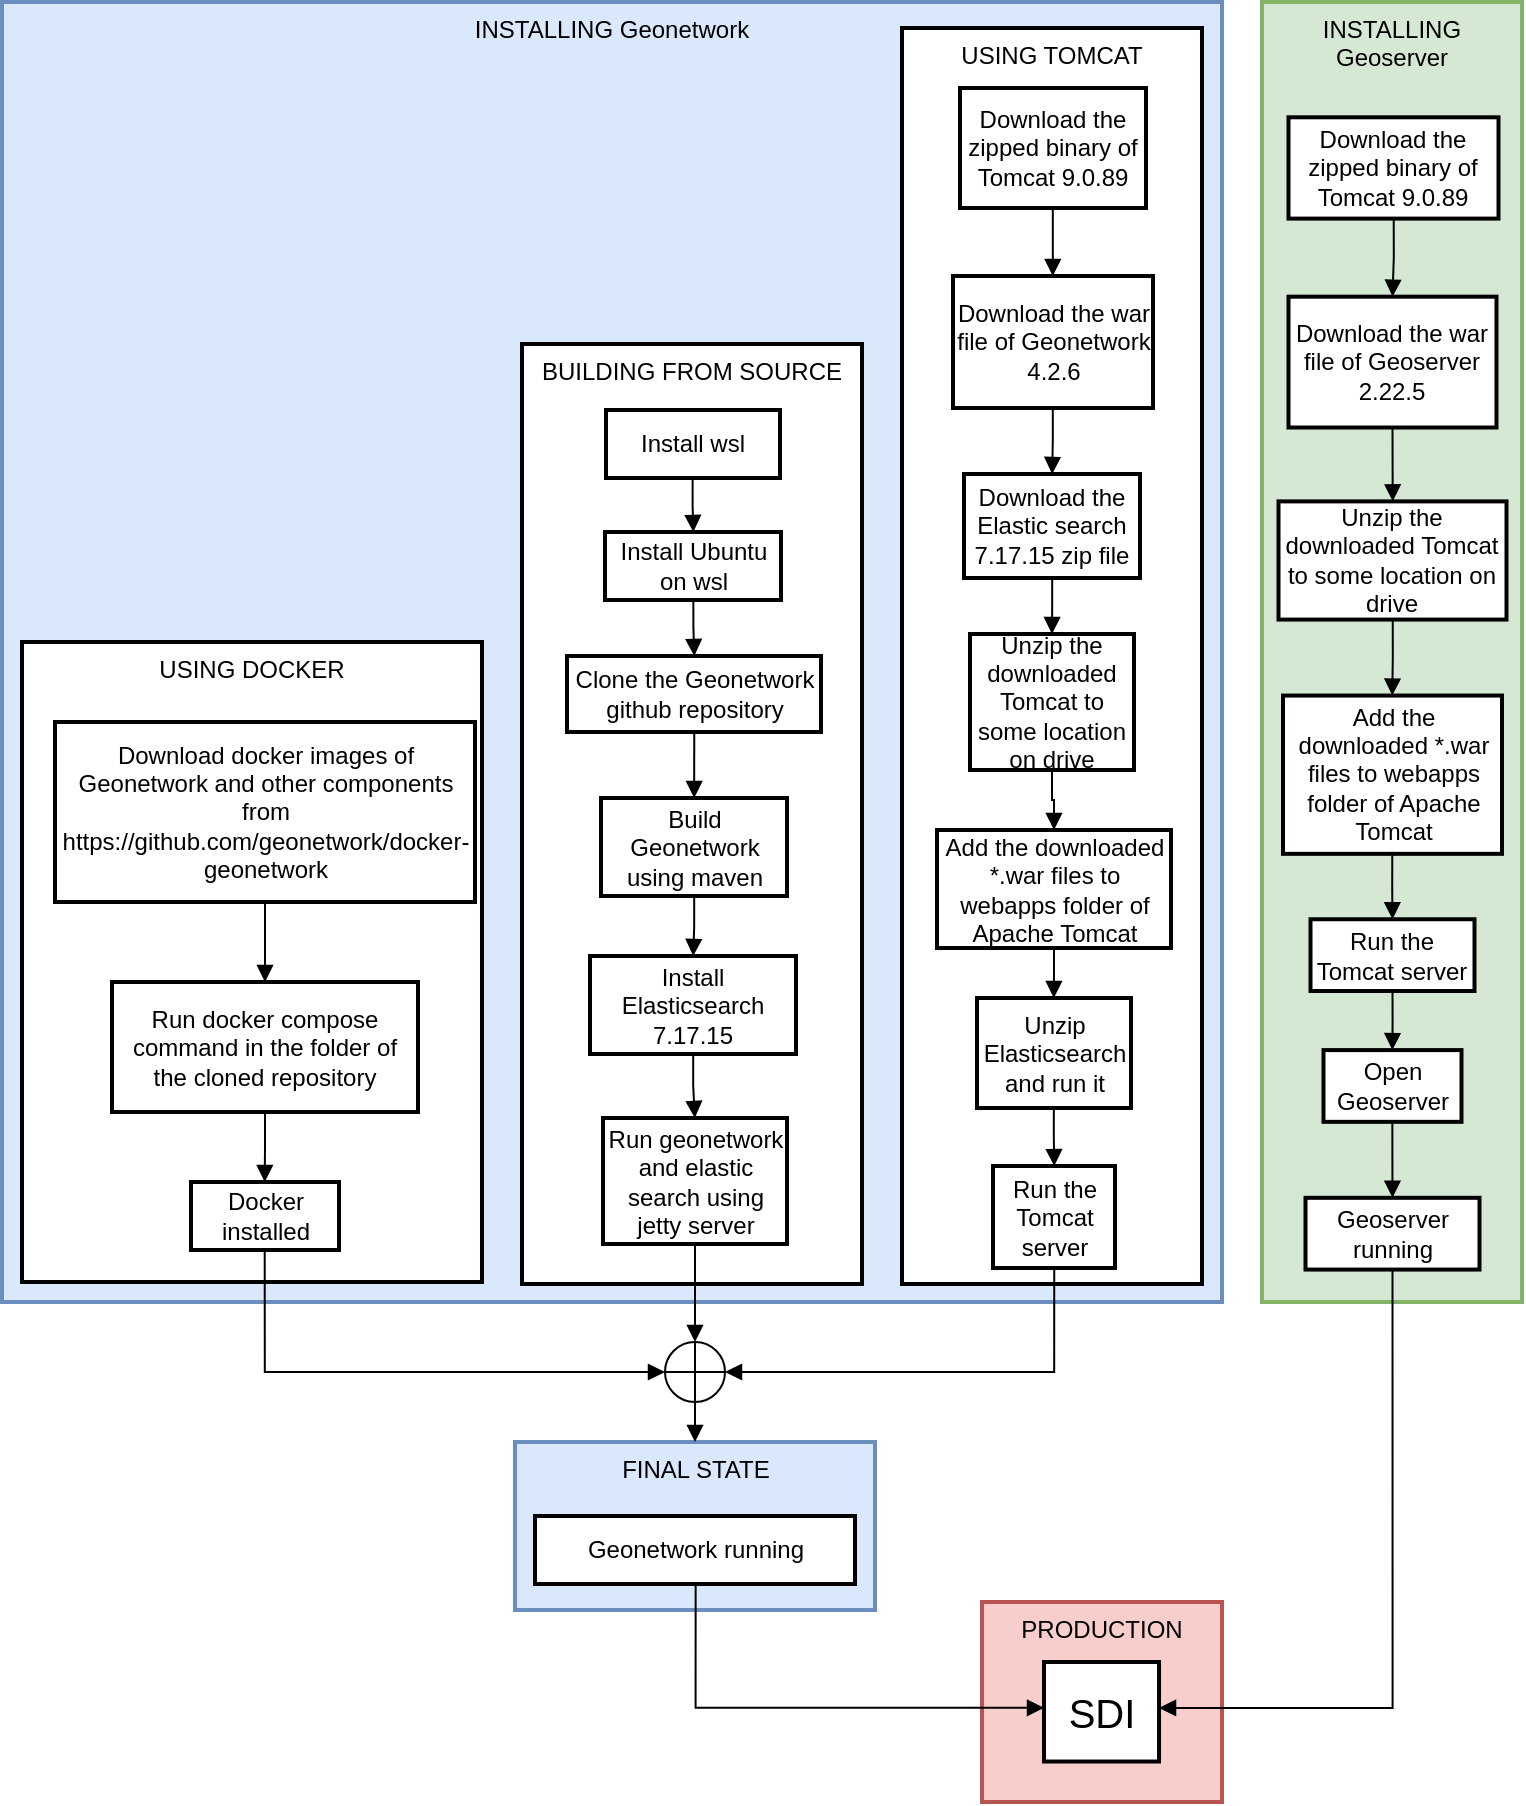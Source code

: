 <mxfile version="24.5.2" type="device">
  <diagram name="Page-1" id="isXZhm8HFzHV02_bONOq">
    <mxGraphModel dx="2868" dy="1476" grid="1" gridSize="10" guides="1" tooltips="1" connect="1" arrows="1" fold="1" page="1" pageScale="1" pageWidth="827" pageHeight="1169" background="none" math="0" shadow="0">
      <root>
        <mxCell id="0" />
        <mxCell id="1" parent="0" />
        <mxCell id="JEI96LDopRJbLZhXfAIj-11" value="INSTALLING Geonetwork" style="whiteSpace=wrap;strokeWidth=2;verticalAlign=top;fillColor=#dae8fc;strokeColor=#6c8ebf;" vertex="1" parent="1">
          <mxGeometry x="40" y="40" width="610" height="650" as="geometry" />
        </mxCell>
        <mxCell id="JEI96LDopRJbLZhXfAIj-57" value="" style="group" vertex="1" connectable="0" parent="1">
          <mxGeometry x="50" y="400" width="230" height="280" as="geometry" />
        </mxCell>
        <mxCell id="JEI96LDopRJbLZhXfAIj-12" value="USING DOCKER" style="whiteSpace=wrap;strokeWidth=2;verticalAlign=top;" vertex="1" parent="JEI96LDopRJbLZhXfAIj-57">
          <mxGeometry y="-40" width="230" height="320" as="geometry" />
        </mxCell>
        <mxCell id="JEI96LDopRJbLZhXfAIj-28" value="Run docker compose command in the folder of the cloned repository" style="whiteSpace=wrap;strokeWidth=2;" vertex="1" parent="JEI96LDopRJbLZhXfAIj-57">
          <mxGeometry x="45" y="130" width="153" height="65" as="geometry" />
        </mxCell>
        <mxCell id="JEI96LDopRJbLZhXfAIj-29" value="Download docker images of Geonetwork and other components from https://github.com/geonetwork/docker-geonetwork" style="whiteSpace=wrap;strokeWidth=2;" vertex="1" parent="JEI96LDopRJbLZhXfAIj-57">
          <mxGeometry x="16.5" width="210" height="90" as="geometry" />
        </mxCell>
        <mxCell id="JEI96LDopRJbLZhXfAIj-30" value="Docker installed" style="whiteSpace=wrap;strokeWidth=2;" vertex="1" parent="JEI96LDopRJbLZhXfAIj-57">
          <mxGeometry x="84.5" y="230" width="74" height="34" as="geometry" />
        </mxCell>
        <mxCell id="JEI96LDopRJbLZhXfAIj-33" value="" style="startArrow=none;endArrow=block;exitX=0.5;exitY=1;entryX=0.5;entryY=0;rounded=0;edgeStyle=orthogonalEdgeStyle;" edge="1" parent="JEI96LDopRJbLZhXfAIj-57" source="JEI96LDopRJbLZhXfAIj-29" target="JEI96LDopRJbLZhXfAIj-28">
          <mxGeometry relative="1" as="geometry" />
        </mxCell>
        <mxCell id="JEI96LDopRJbLZhXfAIj-34" value="" style="startArrow=none;endArrow=block;exitX=0.5;exitY=1;entryX=0.498;entryY=0;rounded=0;edgeStyle=orthogonalEdgeStyle;" edge="1" parent="JEI96LDopRJbLZhXfAIj-57" source="JEI96LDopRJbLZhXfAIj-28" target="JEI96LDopRJbLZhXfAIj-30">
          <mxGeometry relative="1" as="geometry" />
        </mxCell>
        <mxCell id="JEI96LDopRJbLZhXfAIj-60" value="" style="group" vertex="1" connectable="0" parent="1">
          <mxGeometry x="300" y="211" width="170" height="470" as="geometry" />
        </mxCell>
        <mxCell id="JEI96LDopRJbLZhXfAIj-13" value="BUILDING FROM SOURCE" style="whiteSpace=wrap;strokeWidth=2;verticalAlign=top;" vertex="1" parent="JEI96LDopRJbLZhXfAIj-60">
          <mxGeometry width="170" height="470" as="geometry" />
        </mxCell>
        <mxCell id="JEI96LDopRJbLZhXfAIj-22" value="Install Ubuntu on wsl" style="whiteSpace=wrap;strokeWidth=2;" vertex="1" parent="JEI96LDopRJbLZhXfAIj-60">
          <mxGeometry x="41.5" y="94" width="88" height="34" as="geometry" />
        </mxCell>
        <mxCell id="JEI96LDopRJbLZhXfAIj-23" value="Install wsl" style="whiteSpace=wrap;strokeWidth=2;" vertex="1" parent="JEI96LDopRJbLZhXfAIj-60">
          <mxGeometry x="42" y="33" width="87" height="34" as="geometry" />
        </mxCell>
        <mxCell id="JEI96LDopRJbLZhXfAIj-24" value="Clone the Geonetwork github repository" style="whiteSpace=wrap;strokeWidth=2;" vertex="1" parent="JEI96LDopRJbLZhXfAIj-60">
          <mxGeometry x="22.5" y="156" width="127" height="38" as="geometry" />
        </mxCell>
        <mxCell id="JEI96LDopRJbLZhXfAIj-25" value="Build Geonetwork using maven" style="whiteSpace=wrap;strokeWidth=2;" vertex="1" parent="JEI96LDopRJbLZhXfAIj-60">
          <mxGeometry x="39.5" y="227" width="93" height="49" as="geometry" />
        </mxCell>
        <mxCell id="JEI96LDopRJbLZhXfAIj-26" value="Install Elasticsearch 7.17.15" style="whiteSpace=wrap;strokeWidth=2;" vertex="1" parent="JEI96LDopRJbLZhXfAIj-60">
          <mxGeometry x="34" y="306" width="103" height="49" as="geometry" />
        </mxCell>
        <mxCell id="JEI96LDopRJbLZhXfAIj-27" value="Run geonetwork and elastic search using jetty server" style="whiteSpace=wrap;strokeWidth=2;" vertex="1" parent="JEI96LDopRJbLZhXfAIj-60">
          <mxGeometry x="40.5" y="387" width="92" height="63" as="geometry" />
        </mxCell>
        <mxCell id="JEI96LDopRJbLZhXfAIj-36" value="" style="startArrow=none;endArrow=block;exitX=0.498;exitY=1;entryX=0.502;entryY=0;rounded=0;edgeStyle=orthogonalEdgeStyle;" edge="1" parent="JEI96LDopRJbLZhXfAIj-60" source="JEI96LDopRJbLZhXfAIj-23" target="JEI96LDopRJbLZhXfAIj-22">
          <mxGeometry relative="1" as="geometry" />
        </mxCell>
        <mxCell id="JEI96LDopRJbLZhXfAIj-37" value="" style="startArrow=none;endArrow=block;exitX=0.502;exitY=1;entryX=0.501;entryY=0;rounded=0;edgeStyle=orthogonalEdgeStyle;" edge="1" parent="JEI96LDopRJbLZhXfAIj-60" source="JEI96LDopRJbLZhXfAIj-22" target="JEI96LDopRJbLZhXfAIj-24">
          <mxGeometry relative="1" as="geometry" />
        </mxCell>
        <mxCell id="JEI96LDopRJbLZhXfAIj-38" value="" style="startArrow=none;endArrow=block;exitX=0.501;exitY=1;entryX=0.501;entryY=0;rounded=0;edgeStyle=orthogonalEdgeStyle;" edge="1" parent="JEI96LDopRJbLZhXfAIj-60" source="JEI96LDopRJbLZhXfAIj-24" target="JEI96LDopRJbLZhXfAIj-25">
          <mxGeometry relative="1" as="geometry" />
        </mxCell>
        <mxCell id="JEI96LDopRJbLZhXfAIj-39" value="" style="startArrow=none;endArrow=block;exitX=0.501;exitY=1;entryX=0.501;entryY=0;rounded=0;edgeStyle=orthogonalEdgeStyle;" edge="1" parent="JEI96LDopRJbLZhXfAIj-60" source="JEI96LDopRJbLZhXfAIj-25" target="JEI96LDopRJbLZhXfAIj-26">
          <mxGeometry relative="1" as="geometry" />
        </mxCell>
        <mxCell id="JEI96LDopRJbLZhXfAIj-40" value="" style="startArrow=none;endArrow=block;exitX=0.501;exitY=1;entryX=0.499;entryY=0;rounded=0;edgeStyle=orthogonalEdgeStyle;" edge="1" parent="JEI96LDopRJbLZhXfAIj-60" source="JEI96LDopRJbLZhXfAIj-26" target="JEI96LDopRJbLZhXfAIj-27">
          <mxGeometry relative="1" as="geometry" />
        </mxCell>
        <mxCell id="JEI96LDopRJbLZhXfAIj-62" value="" style="group" vertex="1" connectable="0" parent="1">
          <mxGeometry x="490" y="53" width="150" height="628" as="geometry" />
        </mxCell>
        <mxCell id="JEI96LDopRJbLZhXfAIj-14" value="USING TOMCAT" style="whiteSpace=wrap;strokeWidth=2;verticalAlign=top;" vertex="1" parent="JEI96LDopRJbLZhXfAIj-62">
          <mxGeometry width="150" height="628" as="geometry" />
        </mxCell>
        <mxCell id="JEI96LDopRJbLZhXfAIj-15" value="Download the war file of Geonetwork 4.2.6" style="whiteSpace=wrap;strokeWidth=2;" vertex="1" parent="JEI96LDopRJbLZhXfAIj-62">
          <mxGeometry x="25.5" y="124" width="100" height="66" as="geometry" />
        </mxCell>
        <mxCell id="JEI96LDopRJbLZhXfAIj-16" value="Download the zipped binary of Tomcat 9.0.89" style="whiteSpace=wrap;strokeWidth=2;" vertex="1" parent="JEI96LDopRJbLZhXfAIj-62">
          <mxGeometry x="29" y="30" width="93" height="60" as="geometry" />
        </mxCell>
        <mxCell id="JEI96LDopRJbLZhXfAIj-17" value="Download the Elastic search 7.17.15 zip file" style="whiteSpace=wrap;strokeWidth=2;" vertex="1" parent="JEI96LDopRJbLZhXfAIj-62">
          <mxGeometry x="31" y="223" width="88" height="52" as="geometry" />
        </mxCell>
        <mxCell id="JEI96LDopRJbLZhXfAIj-18" value="Unzip the downloaded Tomcat to some location on drive" style="whiteSpace=wrap;strokeWidth=2;" vertex="1" parent="JEI96LDopRJbLZhXfAIj-62">
          <mxGeometry x="34" y="303" width="82" height="68" as="geometry" />
        </mxCell>
        <mxCell id="JEI96LDopRJbLZhXfAIj-19" value="Add the downloaded *.war files to webapps folder of Apache Tomcat" style="whiteSpace=wrap;strokeWidth=2;" vertex="1" parent="JEI96LDopRJbLZhXfAIj-62">
          <mxGeometry x="17.5" y="401" width="117" height="59" as="geometry" />
        </mxCell>
        <mxCell id="JEI96LDopRJbLZhXfAIj-20" value="Unzip Elasticsearch and run it" style="whiteSpace=wrap;strokeWidth=2;" vertex="1" parent="JEI96LDopRJbLZhXfAIj-62">
          <mxGeometry x="37.5" y="485" width="77" height="55" as="geometry" />
        </mxCell>
        <mxCell id="JEI96LDopRJbLZhXfAIj-21" value="Run the Tomcat server" style="whiteSpace=wrap;strokeWidth=2;" vertex="1" parent="JEI96LDopRJbLZhXfAIj-62">
          <mxGeometry x="45.5" y="569" width="61" height="51" as="geometry" />
        </mxCell>
        <mxCell id="JEI96LDopRJbLZhXfAIj-42" value="" style="startArrow=none;endArrow=block;exitX=0.499;exitY=1;entryX=0.499;entryY=0;rounded=0;edgeStyle=orthogonalEdgeStyle;" edge="1" parent="JEI96LDopRJbLZhXfAIj-62" source="JEI96LDopRJbLZhXfAIj-16" target="JEI96LDopRJbLZhXfAIj-15">
          <mxGeometry relative="1" as="geometry" />
        </mxCell>
        <mxCell id="JEI96LDopRJbLZhXfAIj-43" value="" style="startArrow=none;endArrow=block;exitX=0.499;exitY=1;entryX=0.501;entryY=0;rounded=0;edgeStyle=orthogonalEdgeStyle;" edge="1" parent="JEI96LDopRJbLZhXfAIj-62" source="JEI96LDopRJbLZhXfAIj-15" target="JEI96LDopRJbLZhXfAIj-17">
          <mxGeometry relative="1" as="geometry" />
        </mxCell>
        <mxCell id="JEI96LDopRJbLZhXfAIj-44" value="" style="startArrow=none;endArrow=block;exitX=0.501;exitY=1;entryX=0.5;entryY=0;rounded=0;edgeStyle=orthogonalEdgeStyle;" edge="1" parent="JEI96LDopRJbLZhXfAIj-62" source="JEI96LDopRJbLZhXfAIj-17" target="JEI96LDopRJbLZhXfAIj-18">
          <mxGeometry relative="1" as="geometry" />
        </mxCell>
        <mxCell id="JEI96LDopRJbLZhXfAIj-45" value="" style="startArrow=none;endArrow=block;exitX=0.5;exitY=1;entryX=0.5;entryY=0;rounded=0;edgeStyle=orthogonalEdgeStyle;" edge="1" parent="JEI96LDopRJbLZhXfAIj-62" source="JEI96LDopRJbLZhXfAIj-18" target="JEI96LDopRJbLZhXfAIj-19">
          <mxGeometry relative="1" as="geometry" />
        </mxCell>
        <mxCell id="JEI96LDopRJbLZhXfAIj-46" value="" style="startArrow=none;endArrow=block;exitX=0.5;exitY=1;entryX=0.499;entryY=0;rounded=0;edgeStyle=orthogonalEdgeStyle;" edge="1" parent="JEI96LDopRJbLZhXfAIj-62" source="JEI96LDopRJbLZhXfAIj-19" target="JEI96LDopRJbLZhXfAIj-20">
          <mxGeometry relative="1" as="geometry" />
        </mxCell>
        <mxCell id="JEI96LDopRJbLZhXfAIj-47" value="" style="startArrow=none;endArrow=block;exitX=0.499;exitY=1;entryX=0.502;entryY=0;rounded=0;edgeStyle=orthogonalEdgeStyle;" edge="1" parent="JEI96LDopRJbLZhXfAIj-62" source="JEI96LDopRJbLZhXfAIj-20" target="JEI96LDopRJbLZhXfAIj-21">
          <mxGeometry relative="1" as="geometry" />
        </mxCell>
        <mxCell id="JEI96LDopRJbLZhXfAIj-64" value="" style="group;fillColor=#dae8fc;strokeColor=#6c8ebf;" vertex="1" connectable="0" parent="1">
          <mxGeometry x="296.5" y="760" width="180" height="84" as="geometry" />
        </mxCell>
        <mxCell id="JEI96LDopRJbLZhXfAIj-31" value="FINAL STATE" style="whiteSpace=wrap;strokeWidth=2;verticalAlign=top;fillColor=#dae8fc;strokeColor=#6c8ebf;" vertex="1" parent="JEI96LDopRJbLZhXfAIj-64">
          <mxGeometry width="180" height="84" as="geometry" />
        </mxCell>
        <mxCell id="JEI96LDopRJbLZhXfAIj-32" value="Geonetwork running" style="whiteSpace=wrap;strokeWidth=2;" vertex="1" parent="JEI96LDopRJbLZhXfAIj-64">
          <mxGeometry x="10" y="37" width="160" height="34" as="geometry" />
        </mxCell>
        <mxCell id="JEI96LDopRJbLZhXfAIj-66" value="" style="group;fillColor=#d5e8d4;strokeColor=#82b366;" vertex="1" connectable="0" parent="1">
          <mxGeometry x="670" y="40" width="130" height="650" as="geometry" />
        </mxCell>
        <mxCell id="JEI96LDopRJbLZhXfAIj-3" value="INSTALLING Geoserver" style="whiteSpace=wrap;strokeWidth=2;verticalAlign=top;fillColor=#d5e8d4;strokeColor=#82b366;" vertex="1" parent="JEI96LDopRJbLZhXfAIj-66">
          <mxGeometry width="130" height="650" as="geometry" />
        </mxCell>
        <mxCell id="JEI96LDopRJbLZhXfAIj-4" value="Download the war file of Geoserver 2.22.5" style="whiteSpace=wrap;strokeWidth=2;" vertex="1" parent="JEI96LDopRJbLZhXfAIj-66">
          <mxGeometry x="13.25" y="147.341" width="104" height="65.422" as="geometry" />
        </mxCell>
        <mxCell id="JEI96LDopRJbLZhXfAIj-5" value="Download the zipped binary of Tomcat 9.0.89" style="whiteSpace=wrap;strokeWidth=2;" vertex="1" parent="JEI96LDopRJbLZhXfAIj-66">
          <mxGeometry x="13.25" y="57.649" width="105" height="50.649" as="geometry" />
        </mxCell>
        <mxCell id="JEI96LDopRJbLZhXfAIj-6" value="Unzip the downloaded Tomcat to some location on drive" style="whiteSpace=wrap;strokeWidth=2;" vertex="1" parent="JEI96LDopRJbLZhXfAIj-66">
          <mxGeometry x="8.25" y="249.695" width="114" height="59.091" as="geometry" />
        </mxCell>
        <mxCell id="JEI96LDopRJbLZhXfAIj-7" value="Add the downloaded *.war files to webapps folder of Apache Tomcat" style="whiteSpace=wrap;strokeWidth=2;" vertex="1" parent="JEI96LDopRJbLZhXfAIj-66">
          <mxGeometry x="10.5" y="346.773" width="109.5" height="79.14" as="geometry" />
        </mxCell>
        <mxCell id="JEI96LDopRJbLZhXfAIj-8" value="Run the Tomcat server" style="whiteSpace=wrap;strokeWidth=2;" vertex="1" parent="JEI96LDopRJbLZhXfAIj-66">
          <mxGeometry x="24.25" y="458.623" width="82" height="35.877" as="geometry" />
        </mxCell>
        <mxCell id="JEI96LDopRJbLZhXfAIj-9" value="Open Geoserver" style="whiteSpace=wrap;strokeWidth=2;" vertex="1" parent="JEI96LDopRJbLZhXfAIj-66">
          <mxGeometry x="30.75" y="524.045" width="69" height="35.877" as="geometry" />
        </mxCell>
        <mxCell id="JEI96LDopRJbLZhXfAIj-10" value="Geoserver running" style="whiteSpace=wrap;strokeWidth=2;" vertex="1" parent="JEI96LDopRJbLZhXfAIj-66">
          <mxGeometry x="21.75" y="597.909" width="87" height="35.877" as="geometry" />
        </mxCell>
        <mxCell id="JEI96LDopRJbLZhXfAIj-49" value="" style="startArrow=none;endArrow=block;exitX=0.501;exitY=1;entryX=0.5;entryY=0;rounded=0;edgeStyle=orthogonalEdgeStyle;" edge="1" parent="JEI96LDopRJbLZhXfAIj-66" source="JEI96LDopRJbLZhXfAIj-5" target="JEI96LDopRJbLZhXfAIj-4">
          <mxGeometry relative="1" as="geometry" />
        </mxCell>
        <mxCell id="JEI96LDopRJbLZhXfAIj-50" value="" style="startArrow=none;endArrow=block;exitX=0.5;exitY=1;entryX=0.501;entryY=0;rounded=0;edgeStyle=orthogonalEdgeStyle;" edge="1" parent="JEI96LDopRJbLZhXfAIj-66" source="JEI96LDopRJbLZhXfAIj-4" target="JEI96LDopRJbLZhXfAIj-6">
          <mxGeometry relative="1" as="geometry" />
        </mxCell>
        <mxCell id="JEI96LDopRJbLZhXfAIj-51" value="" style="startArrow=none;endArrow=block;exitX=0.501;exitY=1;entryX=0.499;entryY=0;rounded=0;edgeStyle=orthogonalEdgeStyle;" edge="1" parent="JEI96LDopRJbLZhXfAIj-66" source="JEI96LDopRJbLZhXfAIj-6" target="JEI96LDopRJbLZhXfAIj-7">
          <mxGeometry relative="1" as="geometry" />
        </mxCell>
        <mxCell id="JEI96LDopRJbLZhXfAIj-52" value="" style="startArrow=none;endArrow=block;exitX=0.499;exitY=1;entryX=0.5;entryY=0;rounded=0;edgeStyle=orthogonalEdgeStyle;" edge="1" parent="JEI96LDopRJbLZhXfAIj-66" source="JEI96LDopRJbLZhXfAIj-7" target="JEI96LDopRJbLZhXfAIj-8">
          <mxGeometry relative="1" as="geometry" />
        </mxCell>
        <mxCell id="JEI96LDopRJbLZhXfAIj-53" value="" style="startArrow=none;endArrow=block;exitX=0.5;exitY=1;entryX=0.499;entryY=0;rounded=0;edgeStyle=orthogonalEdgeStyle;" edge="1" parent="JEI96LDopRJbLZhXfAIj-66" source="JEI96LDopRJbLZhXfAIj-8" target="JEI96LDopRJbLZhXfAIj-9">
          <mxGeometry relative="1" as="geometry" />
        </mxCell>
        <mxCell id="JEI96LDopRJbLZhXfAIj-54" value="" style="startArrow=none;endArrow=block;exitX=0.499;exitY=1;entryX=0.5;entryY=0;rounded=0;edgeStyle=orthogonalEdgeStyle;" edge="1" parent="JEI96LDopRJbLZhXfAIj-66" source="JEI96LDopRJbLZhXfAIj-9" target="JEI96LDopRJbLZhXfAIj-10">
          <mxGeometry relative="1" as="geometry" />
        </mxCell>
        <mxCell id="JEI96LDopRJbLZhXfAIj-48" value="" style="startArrow=none;endArrow=block;exitX=0.502;exitY=1;rounded=0;edgeStyle=orthogonalEdgeStyle;entryX=1;entryY=0.5;entryDx=0;entryDy=0;" edge="1" parent="1" source="JEI96LDopRJbLZhXfAIj-21" target="JEI96LDopRJbLZhXfAIj-69">
          <mxGeometry relative="1" as="geometry">
            <mxPoint x="530" y="810" as="targetPoint" />
          </mxGeometry>
        </mxCell>
        <mxCell id="JEI96LDopRJbLZhXfAIj-41" value="" style="startArrow=none;endArrow=block;rounded=0;edgeStyle=orthogonalEdgeStyle;movable=1;resizable=1;rotatable=1;deletable=1;editable=1;locked=0;connectable=1;entryX=0.5;entryY=0;entryDx=0;entryDy=0;exitX=0.5;exitY=1;exitDx=0;exitDy=0;" edge="1" parent="1" source="JEI96LDopRJbLZhXfAIj-27" target="JEI96LDopRJbLZhXfAIj-69">
          <mxGeometry relative="1" as="geometry">
            <Array as="points">
              <mxPoint x="387" y="710" />
              <mxPoint x="387" y="780" />
            </Array>
            <mxPoint x="380" y="700" as="sourcePoint" />
            <mxPoint x="340" y="706" as="targetPoint" />
          </mxGeometry>
        </mxCell>
        <mxCell id="JEI96LDopRJbLZhXfAIj-35" value="" style="startArrow=none;endArrow=block;exitX=0.498;exitY=1;rounded=0;edgeStyle=orthogonalEdgeStyle;entryX=0;entryY=0.5;entryDx=0;entryDy=0;" edge="1" parent="1" source="JEI96LDopRJbLZhXfAIj-30" target="JEI96LDopRJbLZhXfAIj-69">
          <mxGeometry relative="1" as="geometry">
            <mxPoint x="250" y="810" as="targetPoint" />
          </mxGeometry>
        </mxCell>
        <mxCell id="JEI96LDopRJbLZhXfAIj-67" style="edgeStyle=orthogonalEdgeStyle;rounded=0;orthogonalLoop=1;jettySize=auto;html=1;exitX=0;exitY=0.5;exitDx=0;exitDy=0;" edge="1" parent="1" source="JEI96LDopRJbLZhXfAIj-2">
          <mxGeometry relative="1" as="geometry">
            <mxPoint x="592.772" y="909.127" as="targetPoint" />
          </mxGeometry>
        </mxCell>
        <mxCell id="JEI96LDopRJbLZhXfAIj-69" value="" style="shape=orEllipse;perimeter=ellipsePerimeter;whiteSpace=wrap;html=1;backgroundOutline=1;" vertex="1" parent="1">
          <mxGeometry x="371.5" y="710" width="30" height="30" as="geometry" />
        </mxCell>
        <mxCell id="JEI96LDopRJbLZhXfAIj-70" value="" style="group" vertex="1" connectable="0" parent="1">
          <mxGeometry x="530" y="840" width="120" height="100" as="geometry" />
        </mxCell>
        <mxCell id="JEI96LDopRJbLZhXfAIj-1" value="PRODUCTION" style="whiteSpace=wrap;strokeWidth=2;verticalAlign=top;fillColor=#f8cecc;strokeColor=#b85450;" vertex="1" parent="JEI96LDopRJbLZhXfAIj-70">
          <mxGeometry width="120" height="100" as="geometry" />
        </mxCell>
        <mxCell id="JEI96LDopRJbLZhXfAIj-2" value="SDI" style="whiteSpace=wrap;strokeWidth=2;fontSize=20;" vertex="1" parent="JEI96LDopRJbLZhXfAIj-70">
          <mxGeometry x="31" y="30" width="57.52" height="49.76" as="geometry" />
        </mxCell>
        <mxCell id="JEI96LDopRJbLZhXfAIj-72" value="" style="startArrow=none;endArrow=block;exitX=0.5;exitY=1;entryX=0.5;entryY=0;rounded=0;edgeStyle=orthogonalEdgeStyle;exitDx=0;exitDy=0;entryDx=0;entryDy=0;" edge="1" parent="1" source="JEI96LDopRJbLZhXfAIj-69" target="JEI96LDopRJbLZhXfAIj-31">
          <mxGeometry relative="1" as="geometry">
            <mxPoint x="191" y="615" as="sourcePoint" />
            <mxPoint x="191" y="650" as="targetPoint" />
          </mxGeometry>
        </mxCell>
        <mxCell id="JEI96LDopRJbLZhXfAIj-55" value="" style="startArrow=none;endArrow=block;exitX=0.502;exitY=1;entryX=0.003;entryY=0.461;rounded=0;edgeStyle=orthogonalEdgeStyle;" edge="1" parent="1" source="JEI96LDopRJbLZhXfAIj-32" target="JEI96LDopRJbLZhXfAIj-2">
          <mxGeometry relative="1" as="geometry" />
        </mxCell>
        <mxCell id="JEI96LDopRJbLZhXfAIj-56" value="" style="startArrow=none;endArrow=block;exitX=0.5;exitY=1;entryX=1.003;entryY=0.461;rounded=0;edgeStyle=orthogonalEdgeStyle;" edge="1" parent="1" source="JEI96LDopRJbLZhXfAIj-10" target="JEI96LDopRJbLZhXfAIj-2">
          <mxGeometry relative="1" as="geometry" />
        </mxCell>
      </root>
    </mxGraphModel>
  </diagram>
</mxfile>
